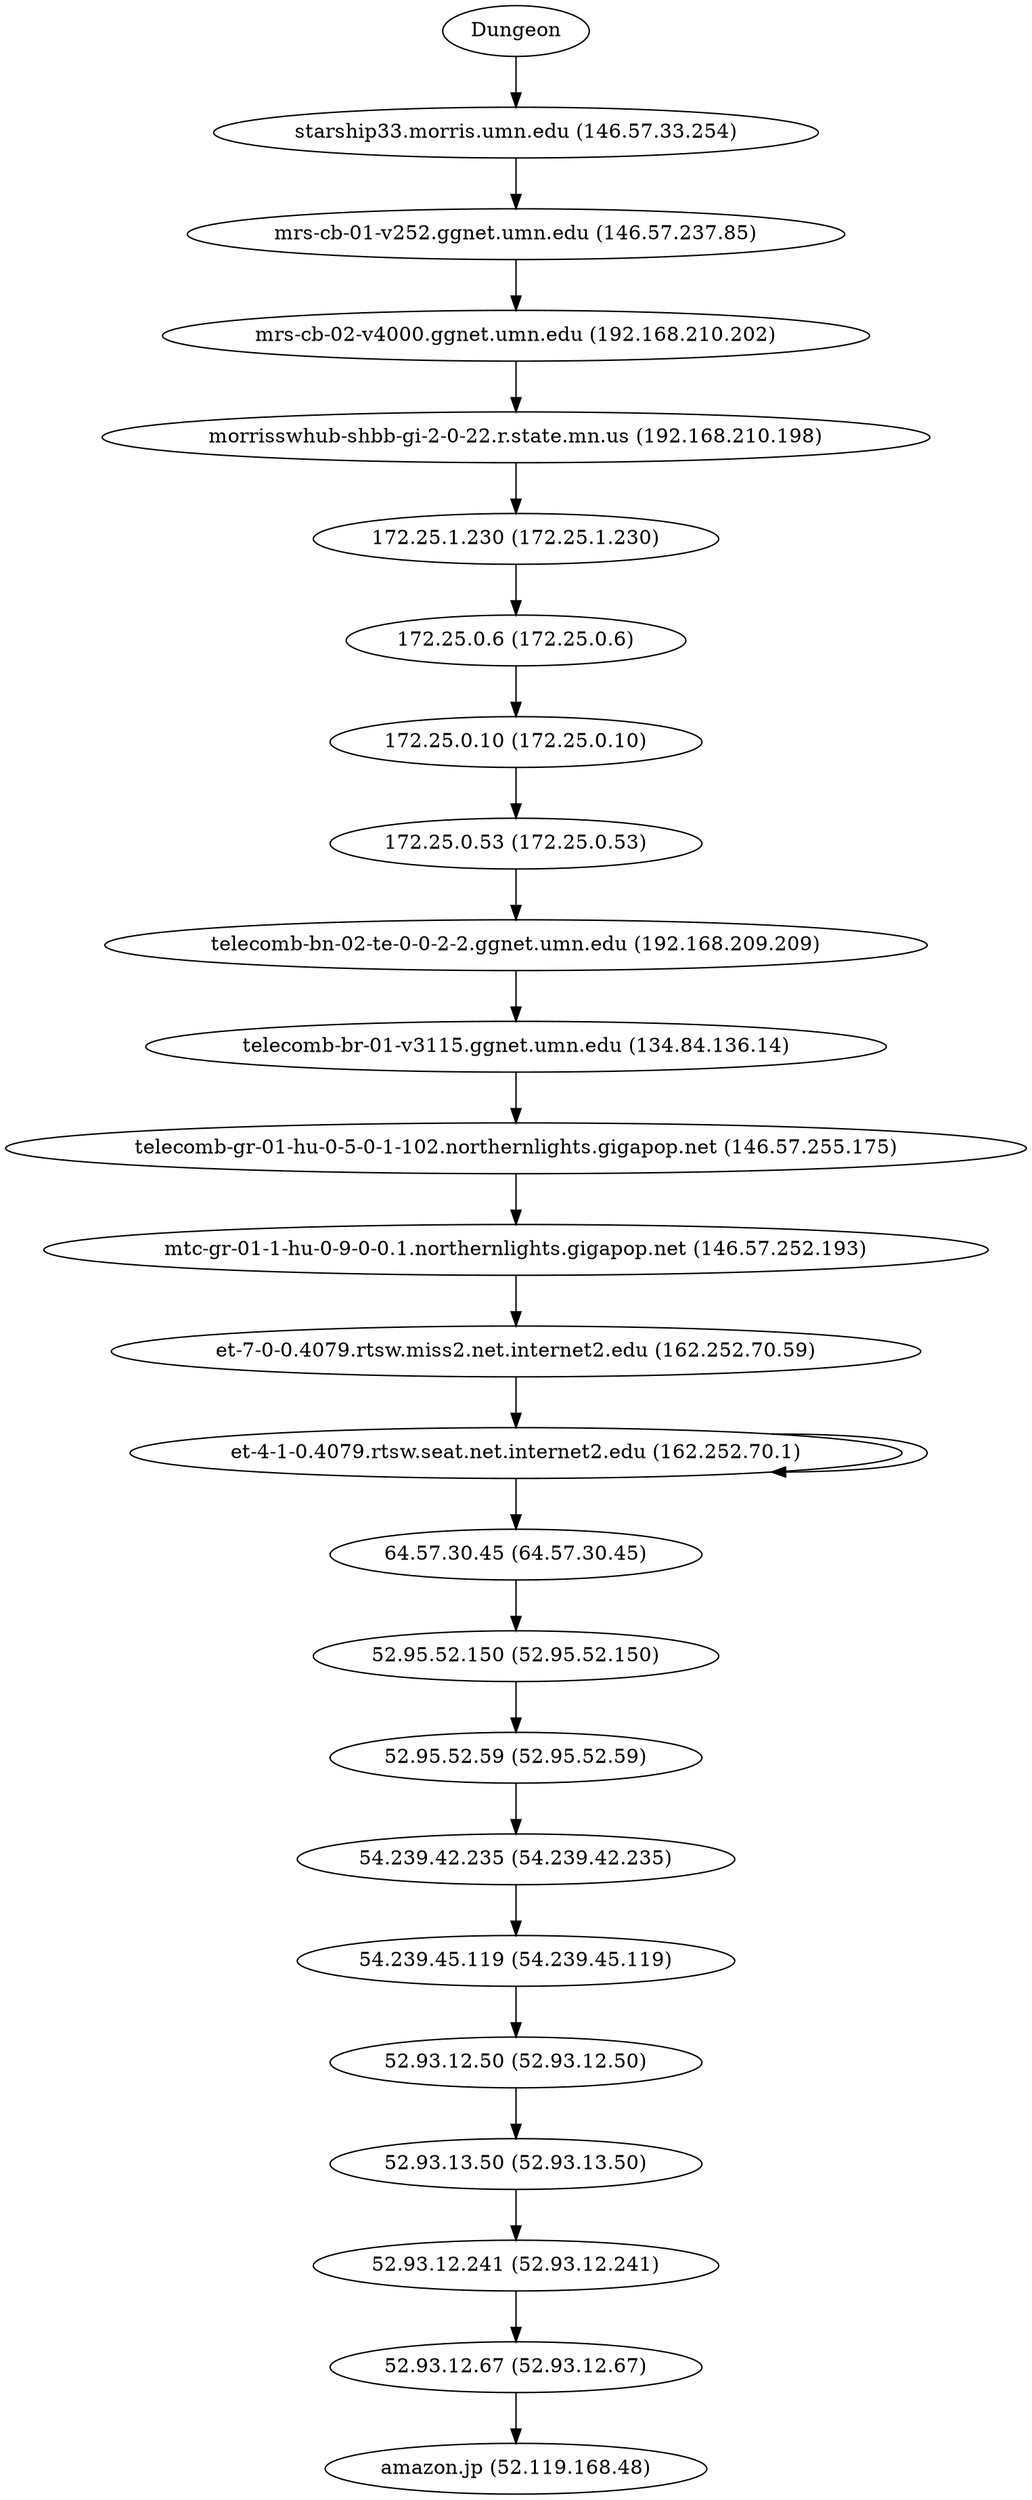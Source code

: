 digraph network {

// traceroute to amazon.jp (52.119.168.48), 60 hops max, 60 byte packets
"Dungeon" -> "starship33.morris.umn.edu (146.57.33.254)";
"starship33.morris.umn.edu (146.57.33.254)" -> "mrs-cb-01-v252.ggnet.umn.edu (146.57.237.85)";
"mrs-cb-01-v252.ggnet.umn.edu (146.57.237.85)" -> "mrs-cb-02-v4000.ggnet.umn.edu (192.168.210.202)";
"mrs-cb-02-v4000.ggnet.umn.edu (192.168.210.202)" -> "morrisswhub-shbb-gi-2-0-22.r.state.mn.us (192.168.210.198)";
"morrisswhub-shbb-gi-2-0-22.r.state.mn.us (192.168.210.198)" -> "172.25.1.230 (172.25.1.230)";
"172.25.1.230 (172.25.1.230)" -> "172.25.0.6 (172.25.0.6)";
"172.25.0.6 (172.25.0.6)" -> "172.25.0.10 (172.25.0.10)";
"172.25.0.10 (172.25.0.10)" -> "172.25.0.53 (172.25.0.53)";
"172.25.0.53 (172.25.0.53)" -> "telecomb-bn-02-te-0-0-2-2.ggnet.umn.edu (192.168.209.209)";
"telecomb-bn-02-te-0-0-2-2.ggnet.umn.edu (192.168.209.209)" -> "telecomb-br-01-v3115.ggnet.umn.edu (134.84.136.14)";
"telecomb-br-01-v3115.ggnet.umn.edu (134.84.136.14)" -> "telecomb-gr-01-hu-0-5-0-1-102.northernlights.gigapop.net (146.57.255.175)";
"telecomb-gr-01-hu-0-5-0-1-102.northernlights.gigapop.net (146.57.255.175)" -> "mtc-gr-01-1-hu-0-9-0-0.1.northernlights.gigapop.net (146.57.252.193)";
"mtc-gr-01-1-hu-0-9-0-0.1.northernlights.gigapop.net (146.57.252.193)" -> "et-7-0-0.4079.rtsw.miss2.net.internet2.edu (162.252.70.59)";
"et-7-0-0.4079.rtsw.miss2.net.internet2.edu (162.252.70.59)" -> "et-4-1-0.4079.rtsw.seat.net.internet2.edu (162.252.70.1)";
"et-4-1-0.4079.rtsw.seat.net.internet2.edu (162.252.70.1)" -> "et-4-1-0.4079.rtsw.seat.net.internet2.edu (162.252.70.1)";
"et-4-1-0.4079.rtsw.seat.net.internet2.edu (162.252.70.1)" -> "64.57.30.45 (64.57.30.45)";
"64.57.30.45 (64.57.30.45)" -> "52.95.52.150 (52.95.52.150)";
"52.95.52.150 (52.95.52.150)" -> "52.95.52.59 (52.95.52.59)";
"52.95.52.59 (52.95.52.59)" -> "54.239.42.235 (54.239.42.235)";
"54.239.42.235 (54.239.42.235)" -> "54.239.45.119 (54.239.45.119)";
"54.239.45.119 (54.239.45.119)" -> "52.93.12.50 (52.93.12.50)";
"52.93.12.50 (52.93.12.50)" -> "52.93.13.50 (52.93.13.50)";
"52.93.13.50 (52.93.13.50)" -> "52.93.12.241 (52.93.12.241)";
"52.93.12.241 (52.93.12.241)" -> "52.93.12.67 (52.93.12.67)";
"52.93.12.67 (52.93.12.67)" -> "amazon.jp (52.119.168.48)";
}
